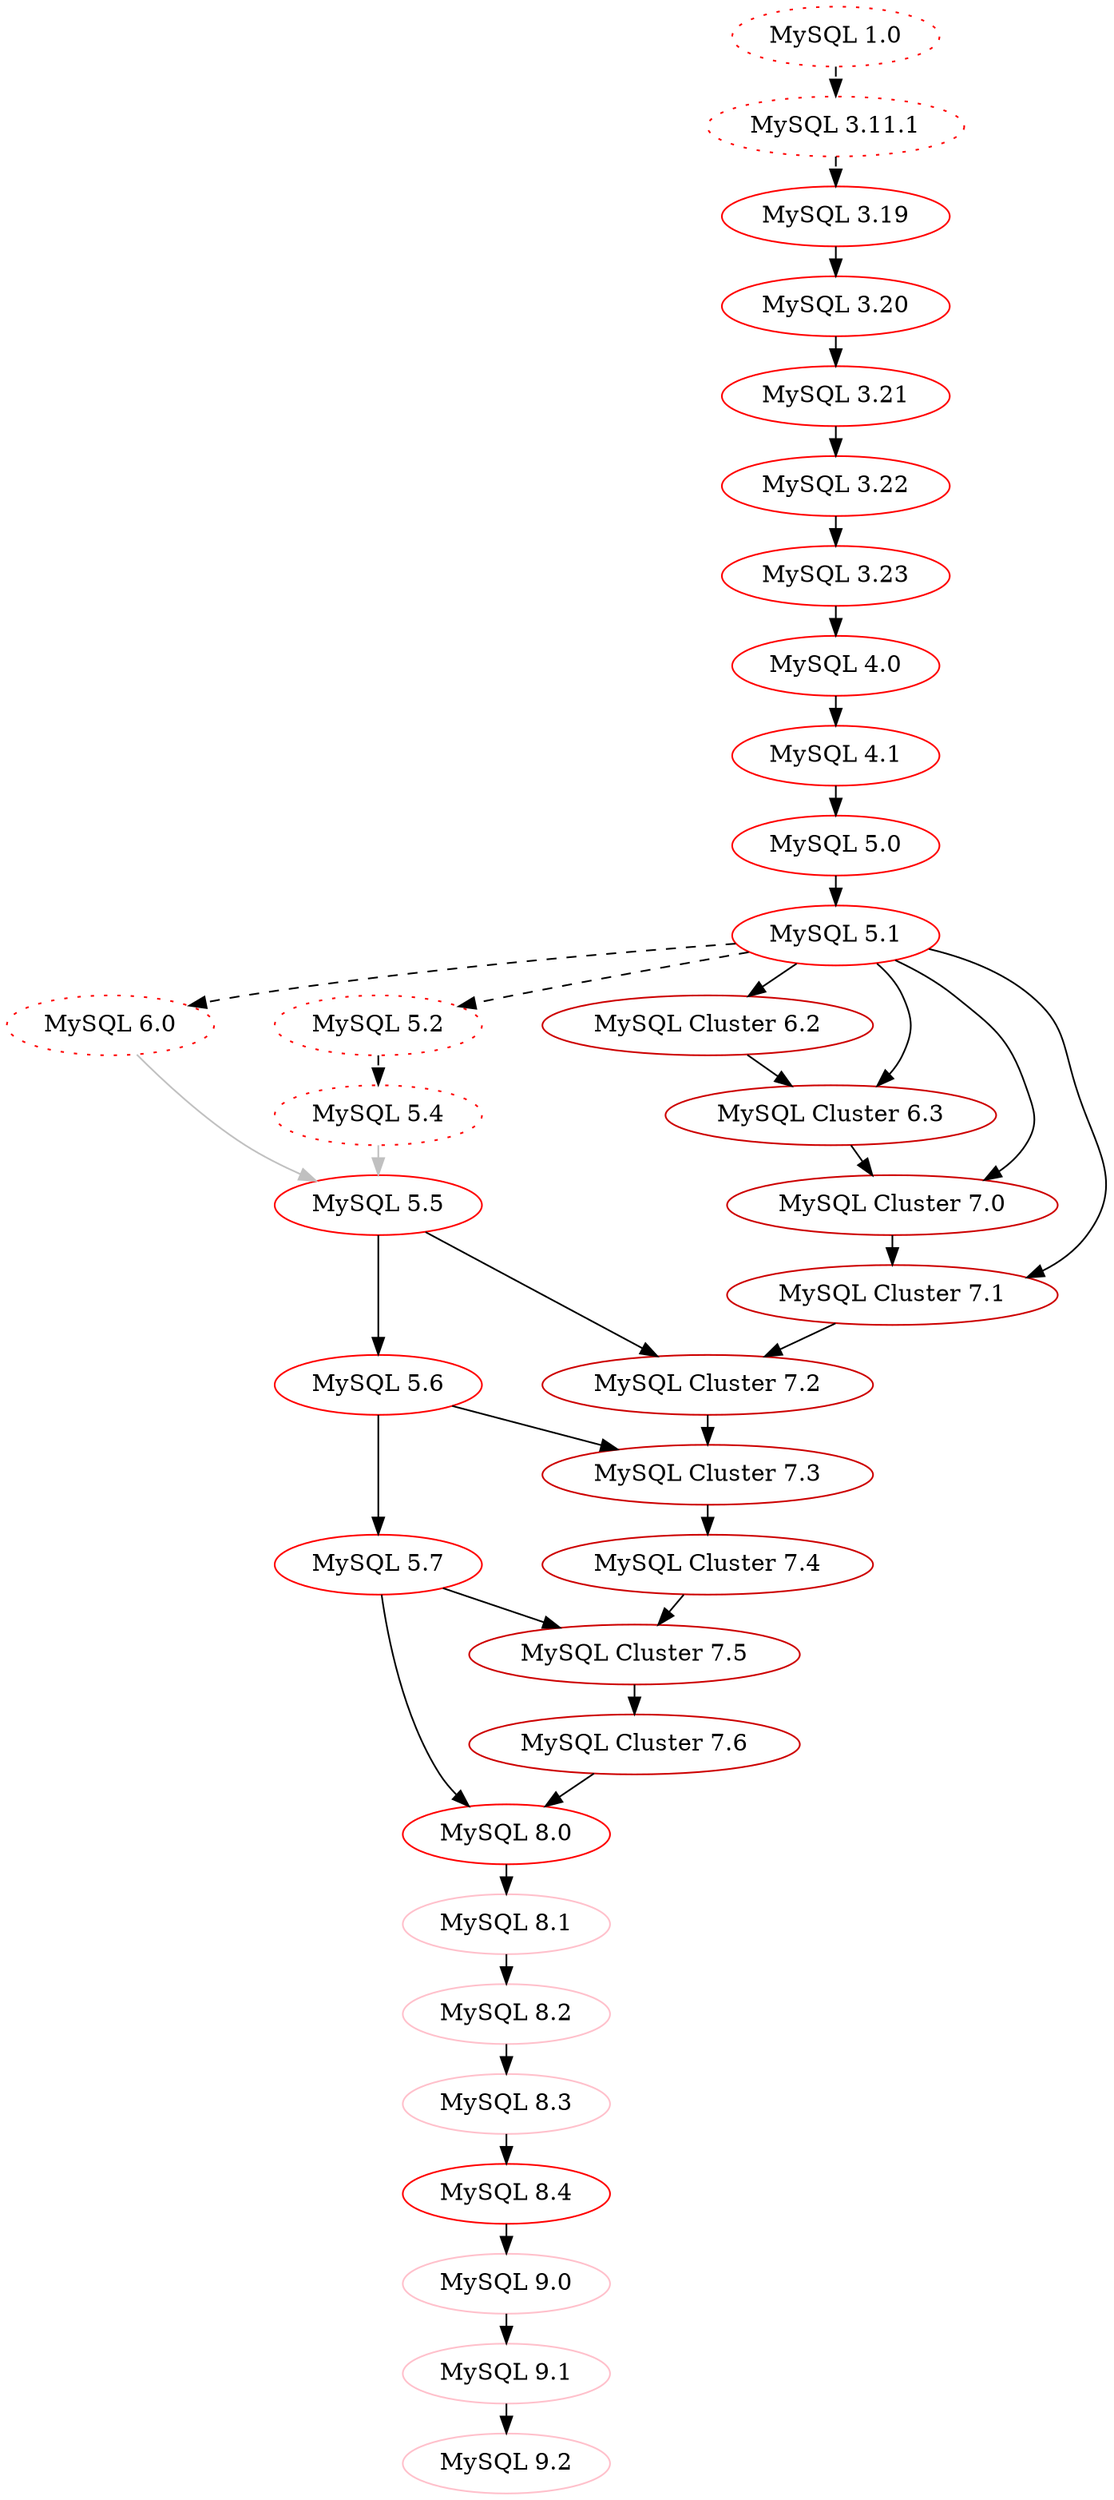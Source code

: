 digraph mysql_only_history_graph {
    /* vim: tabstop=4

	   Standards:
	   Non-GA: 		                    dashed
	   Abandoned / No public release: 	dotted
	   Oracle MySQL: 	                LTS=red, Innovation=pink
	   MySQL Cluster: 	                red3
	*/

	nodesep=0.5;
	ranksep=0.25;

	/* MySQL/Sun/Oracle MySQL GA */
	"MySQL 3.19" [color="red"];
	"MySQL 3.20" [color="red"];
	"MySQL 3.21" [color="red"];
	"MySQL 3.22" [color="red"];
	"MySQL 3.23" [color="red"];
	"MySQL 4.0" [color="red"];
	"MySQL 4.1" [color="red"];
	"MySQL 5.0" [color="red"];
	"MySQL 5.1" [color="red"];
	"MySQL 5.5" [color="red"];
	"MySQL 5.6" [color="red"];
	"MySQL 5.7" [color="red"];
	"MySQL 8.0" [color="red"];
	"MySQL 8.1" [color="pink"];
	"MySQL 8.2" [color="pink"];
	"MySQL 8.3" [color="pink"];
	"MySQL 8.4" [color="red"];
	"MySQL 9.0" [color="pink"];
	"MySQL 9.1" [color="pink"];
	"MySQL 9.2" [color="pink"];
	"MySQL 3.19" -> "MySQL 3.20";
	"MySQL 3.20" -> "MySQL 3.21";
	"MySQL 3.21" -> "MySQL 3.22";
	"MySQL 3.22" -> "MySQL 3.23";
	"MySQL 3.23" -> "MySQL 4.0";
	"MySQL 4.0" -> "MySQL 4.1";
	"MySQL 4.1" -> "MySQL 5.0";
	"MySQL 5.0" -> "MySQL 5.1";
	"MySQL 6.0" -> "MySQL 5.5" [color="grey"]; // Optimizer improvements
	"MySQL 5.4" -> "MySQL 5.5" [color="grey"]; // InnoDB Scalability
	"MySQL 5.5" -> "MySQL 5.6";
	"MySQL 5.6" -> "MySQL 5.7";
	"MySQL 5.7" -> "MySQL 8.0";
	"MySQL Cluster 7.6" -> "MySQL 8.0";
	"MySQL 8.0" -> "MySQL 8.1";
	"MySQL 8.1" -> "MySQL 8.2";
	"MySQL 8.2" -> "MySQL 8.3";
	"MySQL 8.3" -> "MySQL 8.4";
	"MySQL 8.4" -> "MySQL 9.0";
	"MySQL 9.0" -> "MySQL 9.1";
	"MySQL 9.1" -> "MySQL 9.2";

	/* MySQL/Sun/Oracle non-GA */	
	//
	// "1.0 was released to a limited group of four people"
	// "3.11.1 was released to the public as a binary distribution for Solaris"
	//
	// Source:
	//   MySQL Introduction:
	//   A look at the MySQL database--where it's been, where it is now, and where it's going.
	//   by David Axmark and Michael Widenius
	// https://dl.acm.org/doi/fullHtml/10.5555/328036.328041

	"MySQL 1.0" [color="red",style="dotted"];
	"MySQL 3.11.1" [color="red",style="dotted"];
	"MySQL 5.2" [color="red",style="dotted"];
	"MySQL 5.4" [color="red",style="dotted"];
	"MySQL 6.0" [color="red",style="dotted"];
	"MySQL 1.0" -> "MySQL 3.11.1" [style="dashed"];
	"MySQL 3.11.1" -> "MySQL 3.19" [style="dashed"];
	"MySQL 5.1" -> "MySQL 5.2" [style="dashed"];
	"MySQL 5.1" -> "MySQL 6.0" [style="dashed"];
	"MySQL 5.2" -> "MySQL 5.4" [style="dashed"];

	/* MySQL Cluster (NDB) */
	"MySQL Cluster 6.2" [color="red3"]
	"MySQL Cluster 6.3" [color="red3"]
	"MySQL Cluster 7.0" [color="red3"]
	"MySQL Cluster 7.1" [color="red3"]
	"MySQL Cluster 7.2" [color="red3"]
	"MySQL Cluster 7.3"  [color="red3"]
	"MySQL Cluster 7.4"  [color="red3"]
	"MySQL Cluster 7.5"  [color="red3"]
	"MySQL Cluster 7.6"  [color="red3"]
	"MySQL 5.1" -> "MySQL Cluster 6.2";
	"MySQL 5.1" -> "MySQL Cluster 6.3";
	"MySQL Cluster 6.2" -> "MySQL Cluster 6.3";
	"MySQL 5.1" -> "MySQL Cluster 7.0";
	"MySQL Cluster 6.3" -> "MySQL Cluster 7.0";
	"MySQL 5.1" -> "MySQL Cluster 7.1";
	"MySQL Cluster 7.0" -> "MySQL Cluster 7.1";
	"MySQL 5.5" -> "MySQL Cluster 7.2";
	"MySQL Cluster 7.1" -> "MySQL Cluster 7.2";
	"MySQL 5.6" -> "MySQL Cluster 7.3";
	"MySQL Cluster 7.2" -> "MySQL Cluster 7.3";
	"MySQL Cluster 7.3" -> "MySQL Cluster 7.4";
	"MySQL 5.7" -> "MySQL Cluster 7.5";
	"MySQL Cluster 7.4" -> "MySQL Cluster 7.5";
	"MySQL Cluster 7.5" -> "MySQL Cluster 7.6";
}
